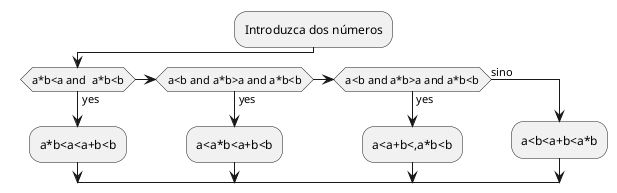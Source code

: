 @startuml Ejercicio 2
:Introduzca dos números;
if (a*b<a and  a*b<b) then (yes)
  :a*b<a<a+b<b;
elseif (a<b and a*b>a and a*b<b) then (yes)
:a<a*b<a+b<b;
elseif (a<b and a*b>a and a*b<b) then (yes)
  :a<a+b<,a*b<b;
else (sino)
  :a<b<a+b<a*b;
endif
@enduml